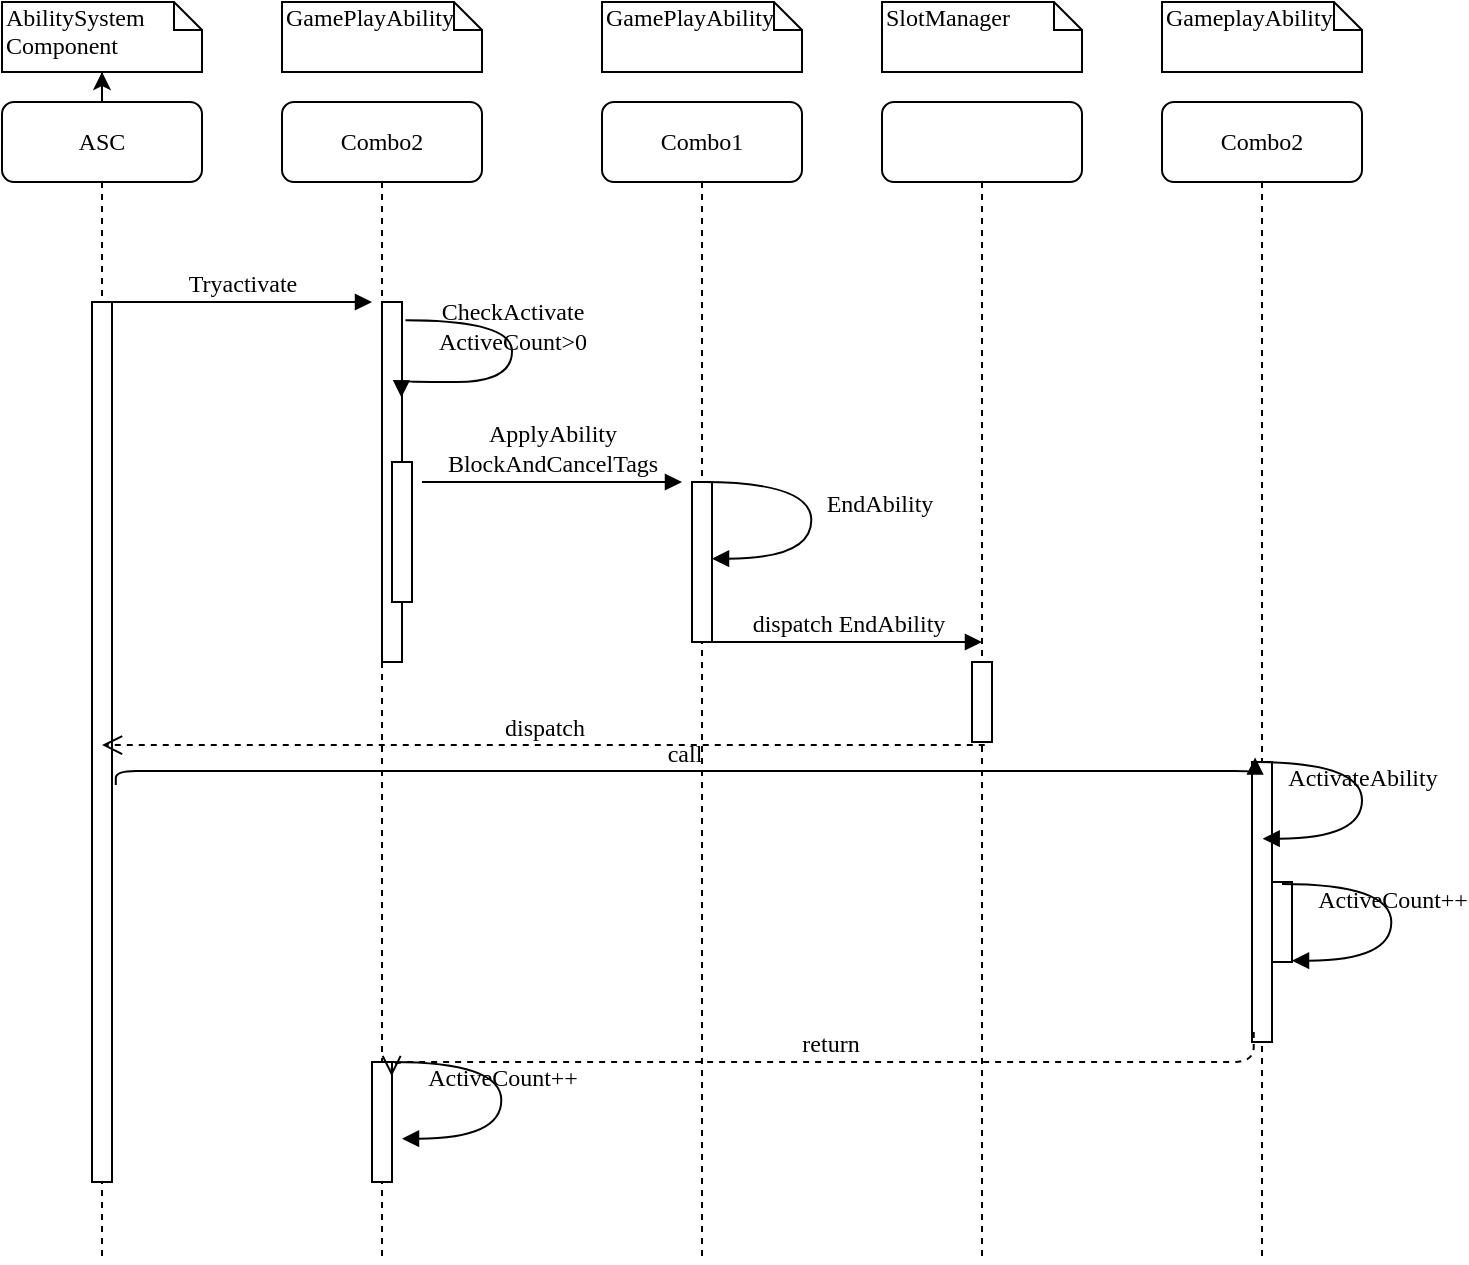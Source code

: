 <mxfile version="20.8.21" type="github">
  <diagram name="Page-1" id="13e1069c-82ec-6db2-03f1-153e76fe0fe0">
    <mxGraphModel dx="1430" dy="775" grid="1" gridSize="10" guides="1" tooltips="1" connect="1" arrows="1" fold="1" page="1" pageScale="1" pageWidth="1100" pageHeight="850" background="none" math="0" shadow="0">
      <root>
        <mxCell id="0" />
        <mxCell id="1" parent="0" />
        <mxCell id="7baba1c4bc27f4b0-2" value="Combo2" style="shape=umlLifeline;perimeter=lifelinePerimeter;whiteSpace=wrap;html=1;container=1;collapsible=0;recursiveResize=0;outlineConnect=0;rounded=1;shadow=0;comic=0;labelBackgroundColor=none;strokeWidth=1;fontFamily=Verdana;fontSize=12;align=center;" parent="1" vertex="1">
          <mxGeometry x="240" y="80" width="100" height="580" as="geometry" />
        </mxCell>
        <mxCell id="4lY7tP1rCOgMmjtwfZ9w-2" value="" style="html=1;points=[];perimeter=orthogonalPerimeter;rounded=0;shadow=0;comic=0;labelBackgroundColor=none;strokeWidth=1;fontFamily=Verdana;fontSize=12;align=center;" vertex="1" parent="7baba1c4bc27f4b0-2">
          <mxGeometry x="50" y="100" width="10" height="180" as="geometry" />
        </mxCell>
        <mxCell id="4lY7tP1rCOgMmjtwfZ9w-3" value="" style="html=1;points=[];perimeter=orthogonalPerimeter;rounded=0;shadow=0;comic=0;labelBackgroundColor=none;strokeWidth=1;fontFamily=Verdana;fontSize=12;align=center;" vertex="1" parent="7baba1c4bc27f4b0-2">
          <mxGeometry x="45" y="480" width="10" height="60" as="geometry" />
        </mxCell>
        <mxCell id="4lY7tP1rCOgMmjtwfZ9w-4" value="" style="html=1;points=[];perimeter=orthogonalPerimeter;rounded=0;shadow=0;comic=0;labelBackgroundColor=none;strokeWidth=1;fontFamily=Verdana;fontSize=12;align=center;" vertex="1" parent="7baba1c4bc27f4b0-2">
          <mxGeometry x="55" y="180" width="10" height="70" as="geometry" />
        </mxCell>
        <mxCell id="4lY7tP1rCOgMmjtwfZ9w-5" value="CheckActivate&lt;br style=&quot;border-color: var(--border-color);&quot;&gt;ActiveCount&amp;gt;0" style="html=1;verticalAlign=bottom;endArrow=block;labelBackgroundColor=none;fontFamily=Verdana;fontSize=12;elbow=vertical;edgeStyle=orthogonalEdgeStyle;curved=1;entryX=0.966;entryY=0.265;entryPerimeter=0;fontColor=default;exitX=1.172;exitY=0.051;exitDx=0;exitDy=0;exitPerimeter=0;entryDx=0;entryDy=0;" edge="1" parent="7baba1c4bc27f4b0-2" source="4lY7tP1rCOgMmjtwfZ9w-2" target="4lY7tP1rCOgMmjtwfZ9w-2">
          <mxGeometry relative="1" as="geometry">
            <mxPoint x="-70" y="110" as="sourcePoint" />
            <mxPoint x="60" y="110" as="targetPoint" />
            <Array as="points">
              <mxPoint x="115" y="109" />
              <mxPoint x="115" y="140" />
              <mxPoint x="60" y="140" />
            </Array>
          </mxGeometry>
        </mxCell>
        <mxCell id="7baba1c4bc27f4b0-3" value="Combo1" style="shape=umlLifeline;perimeter=lifelinePerimeter;whiteSpace=wrap;html=1;container=1;collapsible=0;recursiveResize=0;outlineConnect=0;rounded=1;shadow=0;comic=0;labelBackgroundColor=none;strokeWidth=1;fontFamily=Verdana;fontSize=12;align=center;" parent="1" vertex="1">
          <mxGeometry x="400" y="80" width="100" height="580" as="geometry" />
        </mxCell>
        <mxCell id="4lY7tP1rCOgMmjtwfZ9w-11" value="" style="html=1;points=[];perimeter=orthogonalPerimeter;rounded=0;shadow=0;comic=0;labelBackgroundColor=none;strokeWidth=1;fontFamily=Verdana;fontSize=12;align=center;" vertex="1" parent="7baba1c4bc27f4b0-3">
          <mxGeometry x="45" y="190" width="10" height="80" as="geometry" />
        </mxCell>
        <mxCell id="7baba1c4bc27f4b0-4" value="" style="shape=umlLifeline;perimeter=lifelinePerimeter;whiteSpace=wrap;html=1;container=1;collapsible=0;recursiveResize=0;outlineConnect=0;rounded=1;shadow=0;comic=0;labelBackgroundColor=none;strokeWidth=1;fontFamily=Verdana;fontSize=12;align=center;" parent="1" vertex="1">
          <mxGeometry x="540" y="80" width="100" height="580" as="geometry" />
        </mxCell>
        <mxCell id="7baba1c4bc27f4b0-5" value="Combo2" style="shape=umlLifeline;perimeter=lifelinePerimeter;whiteSpace=wrap;html=1;container=1;collapsible=0;recursiveResize=0;outlineConnect=0;rounded=1;shadow=0;comic=0;labelBackgroundColor=none;strokeWidth=1;fontFamily=Verdana;fontSize=12;align=center;" parent="1" vertex="1">
          <mxGeometry x="680" y="80" width="100" height="580" as="geometry" />
        </mxCell>
        <mxCell id="7baba1c4bc27f4b0-19" value="" style="html=1;points=[];perimeter=orthogonalPerimeter;rounded=0;shadow=0;comic=0;labelBackgroundColor=none;strokeWidth=1;fontFamily=Verdana;fontSize=12;align=center;" parent="7baba1c4bc27f4b0-5" vertex="1">
          <mxGeometry x="45" y="330" width="10" height="140" as="geometry" />
        </mxCell>
        <mxCell id="4lY7tP1rCOgMmjtwfZ9w-17" value="ActivateAbility" style="html=1;verticalAlign=bottom;endArrow=block;labelBackgroundColor=none;fontFamily=Verdana;fontSize=12;elbow=vertical;edgeStyle=orthogonalEdgeStyle;curved=1;entryX=1;entryY=0.286;entryPerimeter=0;exitX=1.038;exitY=0.345;exitPerimeter=0;fontColor=default;" edge="1" parent="7baba1c4bc27f4b0-5">
          <mxGeometry relative="1" as="geometry">
            <mxPoint x="45.333" y="330" as="sourcePoint" />
            <mxPoint x="50.333" y="368.333" as="targetPoint" />
            <Array as="points">
              <mxPoint x="100" y="330" />
              <mxPoint x="100" y="368" />
            </Array>
          </mxGeometry>
        </mxCell>
        <mxCell id="4lY7tP1rCOgMmjtwfZ9w-18" value="" style="html=1;points=[];perimeter=orthogonalPerimeter;rounded=0;shadow=0;comic=0;labelBackgroundColor=none;strokeWidth=1;fontFamily=Verdana;fontSize=12;align=center;" vertex="1" parent="7baba1c4bc27f4b0-5">
          <mxGeometry x="55" y="390" width="10" height="40" as="geometry" />
        </mxCell>
        <mxCell id="4lY7tP1rCOgMmjtwfZ9w-1" value="" style="edgeStyle=orthogonalEdgeStyle;rounded=0;orthogonalLoop=1;jettySize=auto;html=1;" edge="1" parent="1" source="7baba1c4bc27f4b0-8" target="7baba1c4bc27f4b0-40">
          <mxGeometry relative="1" as="geometry" />
        </mxCell>
        <mxCell id="7baba1c4bc27f4b0-8" value="ASC" style="shape=umlLifeline;perimeter=lifelinePerimeter;whiteSpace=wrap;html=1;container=1;collapsible=0;recursiveResize=0;outlineConnect=0;rounded=1;shadow=0;comic=0;labelBackgroundColor=none;strokeWidth=1;fontFamily=Verdana;fontSize=12;align=center;" parent="1" vertex="1">
          <mxGeometry x="100" y="80" width="100" height="580" as="geometry" />
        </mxCell>
        <mxCell id="7baba1c4bc27f4b0-9" value="" style="html=1;points=[];perimeter=orthogonalPerimeter;rounded=0;shadow=0;comic=0;labelBackgroundColor=none;strokeWidth=1;fontFamily=Verdana;fontSize=12;align=center;" parent="7baba1c4bc27f4b0-8" vertex="1">
          <mxGeometry x="45" y="100" width="10" height="440" as="geometry" />
        </mxCell>
        <mxCell id="7baba1c4bc27f4b0-16" value="" style="html=1;points=[];perimeter=orthogonalPerimeter;rounded=0;shadow=0;comic=0;labelBackgroundColor=none;strokeWidth=1;fontFamily=Verdana;fontSize=12;align=center;" parent="1" vertex="1">
          <mxGeometry x="585" y="360" width="10" height="40" as="geometry" />
        </mxCell>
        <mxCell id="7baba1c4bc27f4b0-26" value="dispatch EndAbility" style="html=1;verticalAlign=bottom;endArrow=block;labelBackgroundColor=none;fontFamily=Verdana;fontSize=12;fontColor=default;" parent="1" edge="1">
          <mxGeometry relative="1" as="geometry">
            <mxPoint x="455" y="350" as="sourcePoint" />
            <mxPoint x="590" y="350" as="targetPoint" />
            <Array as="points">
              <mxPoint x="490" y="350" />
            </Array>
          </mxGeometry>
        </mxCell>
        <mxCell id="7baba1c4bc27f4b0-27" value="dispatch" style="html=1;verticalAlign=bottom;endArrow=open;dashed=1;endSize=8;labelBackgroundColor=none;fontFamily=Verdana;fontSize=12;fontColor=default;exitX=0.638;exitY=1.039;exitDx=0;exitDy=0;exitPerimeter=0;" parent="1" source="7baba1c4bc27f4b0-16" target="7baba1c4bc27f4b0-8" edge="1">
          <mxGeometry relative="1" as="geometry">
            <mxPoint x="380" y="370" as="targetPoint" />
          </mxGeometry>
        </mxCell>
        <mxCell id="7baba1c4bc27f4b0-29" value="call" style="html=1;verticalAlign=bottom;endArrow=block;entryX=0.155;entryY=-0.016;labelBackgroundColor=none;fontFamily=Verdana;fontSize=12;edgeStyle=elbowEdgeStyle;elbow=vertical;fontColor=default;entryDx=0;entryDy=0;entryPerimeter=0;exitX=1.19;exitY=0.549;exitDx=0;exitDy=0;exitPerimeter=0;" parent="1" source="7baba1c4bc27f4b0-9" target="7baba1c4bc27f4b0-19" edge="1">
          <mxGeometry relative="1" as="geometry">
            <mxPoint x="800" y="550" as="sourcePoint" />
          </mxGeometry>
        </mxCell>
        <mxCell id="7baba1c4bc27f4b0-30" value="return" style="html=1;verticalAlign=bottom;endArrow=open;dashed=1;endSize=8;labelBackgroundColor=none;fontFamily=Verdana;fontSize=12;edgeStyle=elbowEdgeStyle;elbow=vertical;fontColor=default;exitX=0.086;exitY=0.964;exitDx=0;exitDy=0;exitPerimeter=0;entryX=0.983;entryY=0.118;entryDx=0;entryDy=0;entryPerimeter=0;" parent="1" source="7baba1c4bc27f4b0-19" target="4lY7tP1rCOgMmjtwfZ9w-3" edge="1">
          <mxGeometry relative="1" as="geometry">
            <mxPoint x="800" y="626" as="targetPoint" />
            <Array as="points">
              <mxPoint x="520" y="560" />
            </Array>
          </mxGeometry>
        </mxCell>
        <mxCell id="7baba1c4bc27f4b0-11" value="Tryactivate" style="html=1;verticalAlign=bottom;endArrow=block;entryX=0;entryY=0;labelBackgroundColor=none;fontFamily=Verdana;fontSize=12;edgeStyle=elbowEdgeStyle;elbow=vertical;fontColor=default;" parent="1" source="7baba1c4bc27f4b0-9" edge="1">
          <mxGeometry relative="1" as="geometry">
            <mxPoint x="220" y="190" as="sourcePoint" />
            <mxPoint x="285" y="180" as="targetPoint" />
          </mxGeometry>
        </mxCell>
        <mxCell id="7baba1c4bc27f4b0-40" value="AbilitySystem&lt;br&gt;Component" style="shape=note;whiteSpace=wrap;html=1;size=14;verticalAlign=top;align=left;spacingTop=-6;rounded=0;shadow=0;comic=0;labelBackgroundColor=none;strokeWidth=1;fontFamily=Verdana;fontSize=12;" parent="1" vertex="1">
          <mxGeometry x="100" y="30" width="100" height="35" as="geometry" />
        </mxCell>
        <mxCell id="7baba1c4bc27f4b0-41" value="GamePlayAbility" style="shape=note;whiteSpace=wrap;html=1;size=14;verticalAlign=top;align=left;spacingTop=-6;rounded=0;shadow=0;comic=0;labelBackgroundColor=none;strokeWidth=1;fontFamily=Verdana;fontSize=12;" parent="1" vertex="1">
          <mxGeometry x="240" y="30" width="100" height="35" as="geometry" />
        </mxCell>
        <mxCell id="7baba1c4bc27f4b0-42" value="GamePlayAbility" style="shape=note;whiteSpace=wrap;html=1;size=14;verticalAlign=top;align=left;spacingTop=-6;rounded=0;shadow=0;comic=0;labelBackgroundColor=none;strokeWidth=1;fontFamily=Verdana;fontSize=12;" parent="1" vertex="1">
          <mxGeometry x="400" y="30" width="100" height="35" as="geometry" />
        </mxCell>
        <mxCell id="7baba1c4bc27f4b0-43" value="SlotManager" style="shape=note;whiteSpace=wrap;html=1;size=14;verticalAlign=top;align=left;spacingTop=-6;rounded=0;shadow=0;comic=0;labelBackgroundColor=none;strokeWidth=1;fontFamily=Verdana;fontSize=12;" parent="1" vertex="1">
          <mxGeometry x="540" y="30" width="100" height="35" as="geometry" />
        </mxCell>
        <mxCell id="7baba1c4bc27f4b0-44" value="GameplayAbility" style="shape=note;whiteSpace=wrap;html=1;size=14;verticalAlign=top;align=left;spacingTop=-6;rounded=0;shadow=0;comic=0;labelBackgroundColor=none;strokeWidth=1;fontFamily=Verdana;fontSize=12;" parent="1" vertex="1">
          <mxGeometry x="680" y="30" width="100" height="35" as="geometry" />
        </mxCell>
        <mxCell id="4lY7tP1rCOgMmjtwfZ9w-10" value="ApplyAbility&lt;br&gt;BlockAndCancelTags" style="html=1;verticalAlign=bottom;endArrow=block;entryX=0;entryY=0;labelBackgroundColor=none;fontFamily=Verdana;fontSize=12;edgeStyle=elbowEdgeStyle;elbow=vertical;fontColor=default;" edge="1" parent="1">
          <mxGeometry relative="1" as="geometry">
            <mxPoint x="310" y="270" as="sourcePoint" />
            <mxPoint x="440" y="270" as="targetPoint" />
          </mxGeometry>
        </mxCell>
        <mxCell id="4lY7tP1rCOgMmjtwfZ9w-15" value="EndAbility&amp;nbsp;" style="html=1;verticalAlign=bottom;endArrow=block;labelBackgroundColor=none;fontFamily=Verdana;fontSize=12;elbow=vertical;edgeStyle=orthogonalEdgeStyle;curved=1;entryX=1;entryY=0.286;entryPerimeter=0;exitX=1.038;exitY=0.345;exitPerimeter=0;fontColor=default;" edge="1" parent="1">
          <mxGeometry x="0.047" y="35" relative="1" as="geometry">
            <mxPoint x="450.003" y="270" as="sourcePoint" />
            <mxPoint x="455.003" y="308.333" as="targetPoint" />
            <Array as="points">
              <mxPoint x="504.67" y="270" />
              <mxPoint x="504.67" y="308" />
            </Array>
            <mxPoint as="offset" />
          </mxGeometry>
        </mxCell>
        <mxCell id="4lY7tP1rCOgMmjtwfZ9w-19" value="ActiveCount++" style="html=1;verticalAlign=bottom;endArrow=block;labelBackgroundColor=none;fontFamily=Verdana;fontSize=12;elbow=vertical;edgeStyle=orthogonalEdgeStyle;curved=1;entryX=1;entryY=0.286;entryPerimeter=0;exitX=1.038;exitY=0.345;exitPerimeter=0;fontColor=default;" edge="1" parent="1">
          <mxGeometry relative="1" as="geometry">
            <mxPoint x="740.003" y="471" as="sourcePoint" />
            <mxPoint x="745.003" y="509.333" as="targetPoint" />
            <Array as="points">
              <mxPoint x="794.67" y="471" />
              <mxPoint x="794.67" y="509" />
            </Array>
          </mxGeometry>
        </mxCell>
        <mxCell id="4lY7tP1rCOgMmjtwfZ9w-8" value="ActiveCount++" style="html=1;verticalAlign=bottom;endArrow=block;labelBackgroundColor=none;fontFamily=Verdana;fontSize=12;elbow=vertical;edgeStyle=orthogonalEdgeStyle;curved=1;entryX=1;entryY=0.286;entryPerimeter=0;exitX=1.038;exitY=0.345;exitPerimeter=0;fontColor=default;" edge="1" parent="1">
          <mxGeometry relative="1" as="geometry">
            <mxPoint x="295.003" y="560" as="sourcePoint" />
            <mxPoint x="300.003" y="598.333" as="targetPoint" />
            <Array as="points">
              <mxPoint x="349.67" y="560" />
              <mxPoint x="349.67" y="598" />
            </Array>
          </mxGeometry>
        </mxCell>
      </root>
    </mxGraphModel>
  </diagram>
</mxfile>
